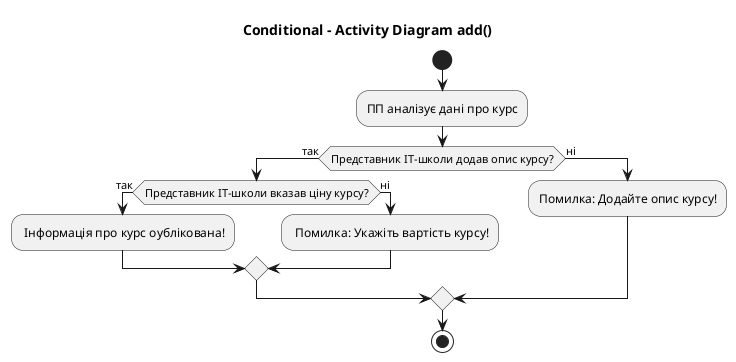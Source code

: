 @startuml

title Conditional - Activity Diagram add() 

start

:ПП аналізує дані про курс;


if (Представник ІТ-школи додав опис курсу?) then (так)
  if (Представник ІТ-школи вказав ціну курсу?) then (так)
    : Інформація про курс оублікована!;
  else (ні)
    : Помилка: Укажіть вартість курсу!;
  endif
else (ні)
  :Помилка: Додайте опис курсу!;
endif

stop

@enduml
